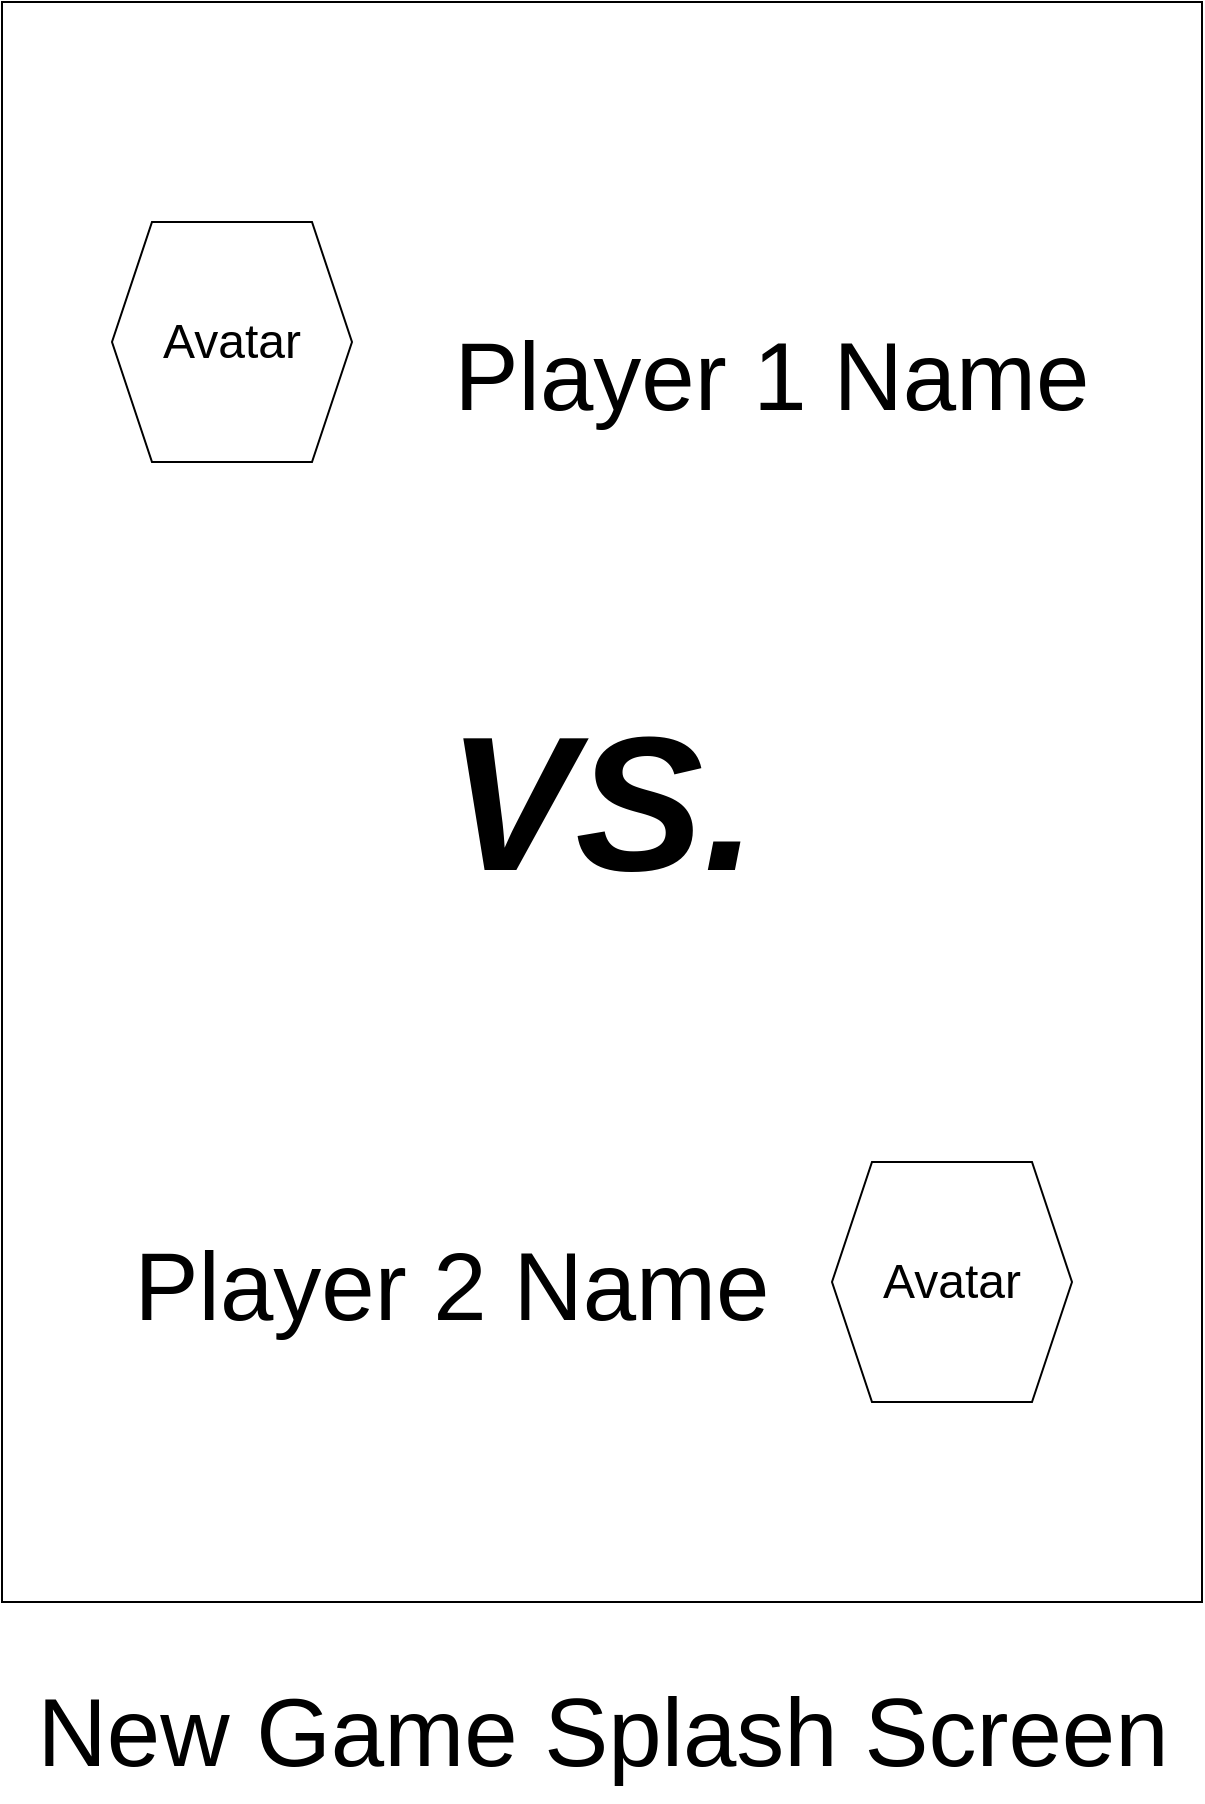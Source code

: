 <mxfile version="20.8.15" type="device"><diagram name="Page-1" id="10cgEUTi8a8fxYdvppj_"><mxGraphModel dx="2625" dy="1228" grid="1" gridSize="10" guides="1" tooltips="1" connect="1" arrows="1" fold="1" page="1" pageScale="1" pageWidth="850" pageHeight="1100" math="0" shadow="0"><root><mxCell id="0"/><mxCell id="1" parent="0"/><mxCell id="_ZNImEqLkwsn_YwuVq-F-2" value="&lt;i&gt;&lt;b&gt;&lt;font style=&quot;font-size: 96px;&quot;&gt;VS.&lt;/font&gt;&lt;/b&gt;&lt;/i&gt;" style="rounded=0;whiteSpace=wrap;html=1;" vertex="1" parent="1"><mxGeometry x="125" y="150" width="600" height="800" as="geometry"/></mxCell><mxCell id="_ZNImEqLkwsn_YwuVq-F-4" value="Avatar" style="shape=hexagon;perimeter=hexagonPerimeter2;whiteSpace=wrap;html=1;fixedSize=1;fontSize=24;" vertex="1" parent="1"><mxGeometry x="180" y="260" width="120" height="120" as="geometry"/></mxCell><mxCell id="_ZNImEqLkwsn_YwuVq-F-5" value="Avatar" style="shape=hexagon;perimeter=hexagonPerimeter2;whiteSpace=wrap;html=1;fixedSize=1;fontSize=24;" vertex="1" parent="1"><mxGeometry x="540" y="730" width="120" height="120" as="geometry"/></mxCell><mxCell id="_ZNImEqLkwsn_YwuVq-F-6" value="&lt;font style=&quot;font-size: 48px;&quot;&gt;Player 1 Name&lt;/font&gt;" style="text;html=1;strokeColor=none;fillColor=none;align=center;verticalAlign=middle;whiteSpace=wrap;rounded=0;fontSize=96;" vertex="1" parent="1"><mxGeometry x="320" y="305" width="380" height="30" as="geometry"/></mxCell><mxCell id="_ZNImEqLkwsn_YwuVq-F-7" value="&lt;font style=&quot;font-size: 48px;&quot;&gt;Player 2 Name&lt;/font&gt;" style="text;html=1;strokeColor=none;fillColor=none;align=center;verticalAlign=middle;whiteSpace=wrap;rounded=0;fontSize=96;" vertex="1" parent="1"><mxGeometry x="160" y="760" width="380" height="30" as="geometry"/></mxCell><mxCell id="_ZNImEqLkwsn_YwuVq-F-8" value="New Game Splash Screen" style="text;html=1;align=center;verticalAlign=middle;resizable=0;points=[];autosize=1;strokeColor=none;fillColor=none;fontSize=48;" vertex="1" parent="1"><mxGeometry x="130" y="980" width="590" height="70" as="geometry"/></mxCell></root></mxGraphModel></diagram></mxfile>